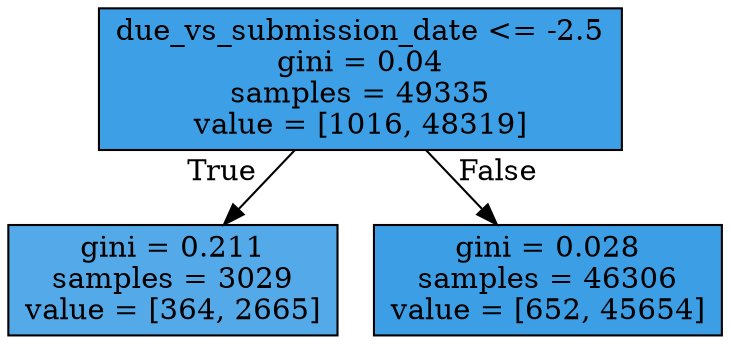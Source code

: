 digraph Tree {
node [shape=box, style="filled", color="black"] ;
0 [label="due_vs_submission_date <= -2.5\ngini = 0.04\nsamples = 49335\nvalue = [1016, 48319]", fillcolor="#399de5fa"] ;
1 [label="gini = 0.211\nsamples = 3029\nvalue = [364, 2665]", fillcolor="#399de5dc"] ;
0 -> 1 [labeldistance=2.5, labelangle=45, headlabel="True"] ;
2 [label="gini = 0.028\nsamples = 46306\nvalue = [652, 45654]", fillcolor="#399de5fb"] ;
0 -> 2 [labeldistance=2.5, labelangle=-45, headlabel="False"] ;
}